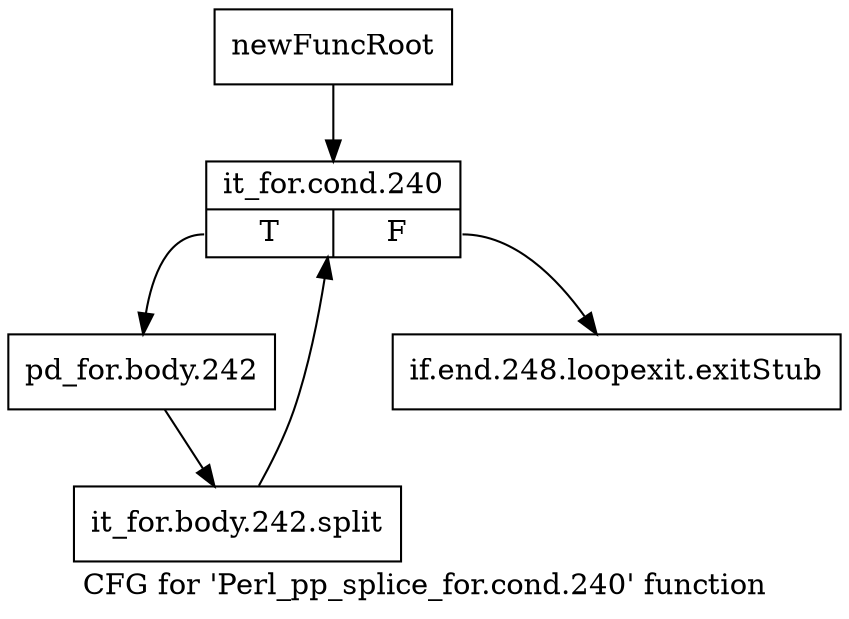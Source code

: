 digraph "CFG for 'Perl_pp_splice_for.cond.240' function" {
	label="CFG for 'Perl_pp_splice_for.cond.240' function";

	Node0x4e62d40 [shape=record,label="{newFuncRoot}"];
	Node0x4e62d40 -> Node0x4e631e0;
	Node0x4e62d90 [shape=record,label="{if.end.248.loopexit.exitStub}"];
	Node0x4e631e0 [shape=record,label="{it_for.cond.240|{<s0>T|<s1>F}}"];
	Node0x4e631e0:s0 -> Node0x4e63230;
	Node0x4e631e0:s1 -> Node0x4e62d90;
	Node0x4e63230 [shape=record,label="{pd_for.body.242}"];
	Node0x4e63230 -> Node0x6443cb0;
	Node0x6443cb0 [shape=record,label="{it_for.body.242.split}"];
	Node0x6443cb0 -> Node0x4e631e0;
}
